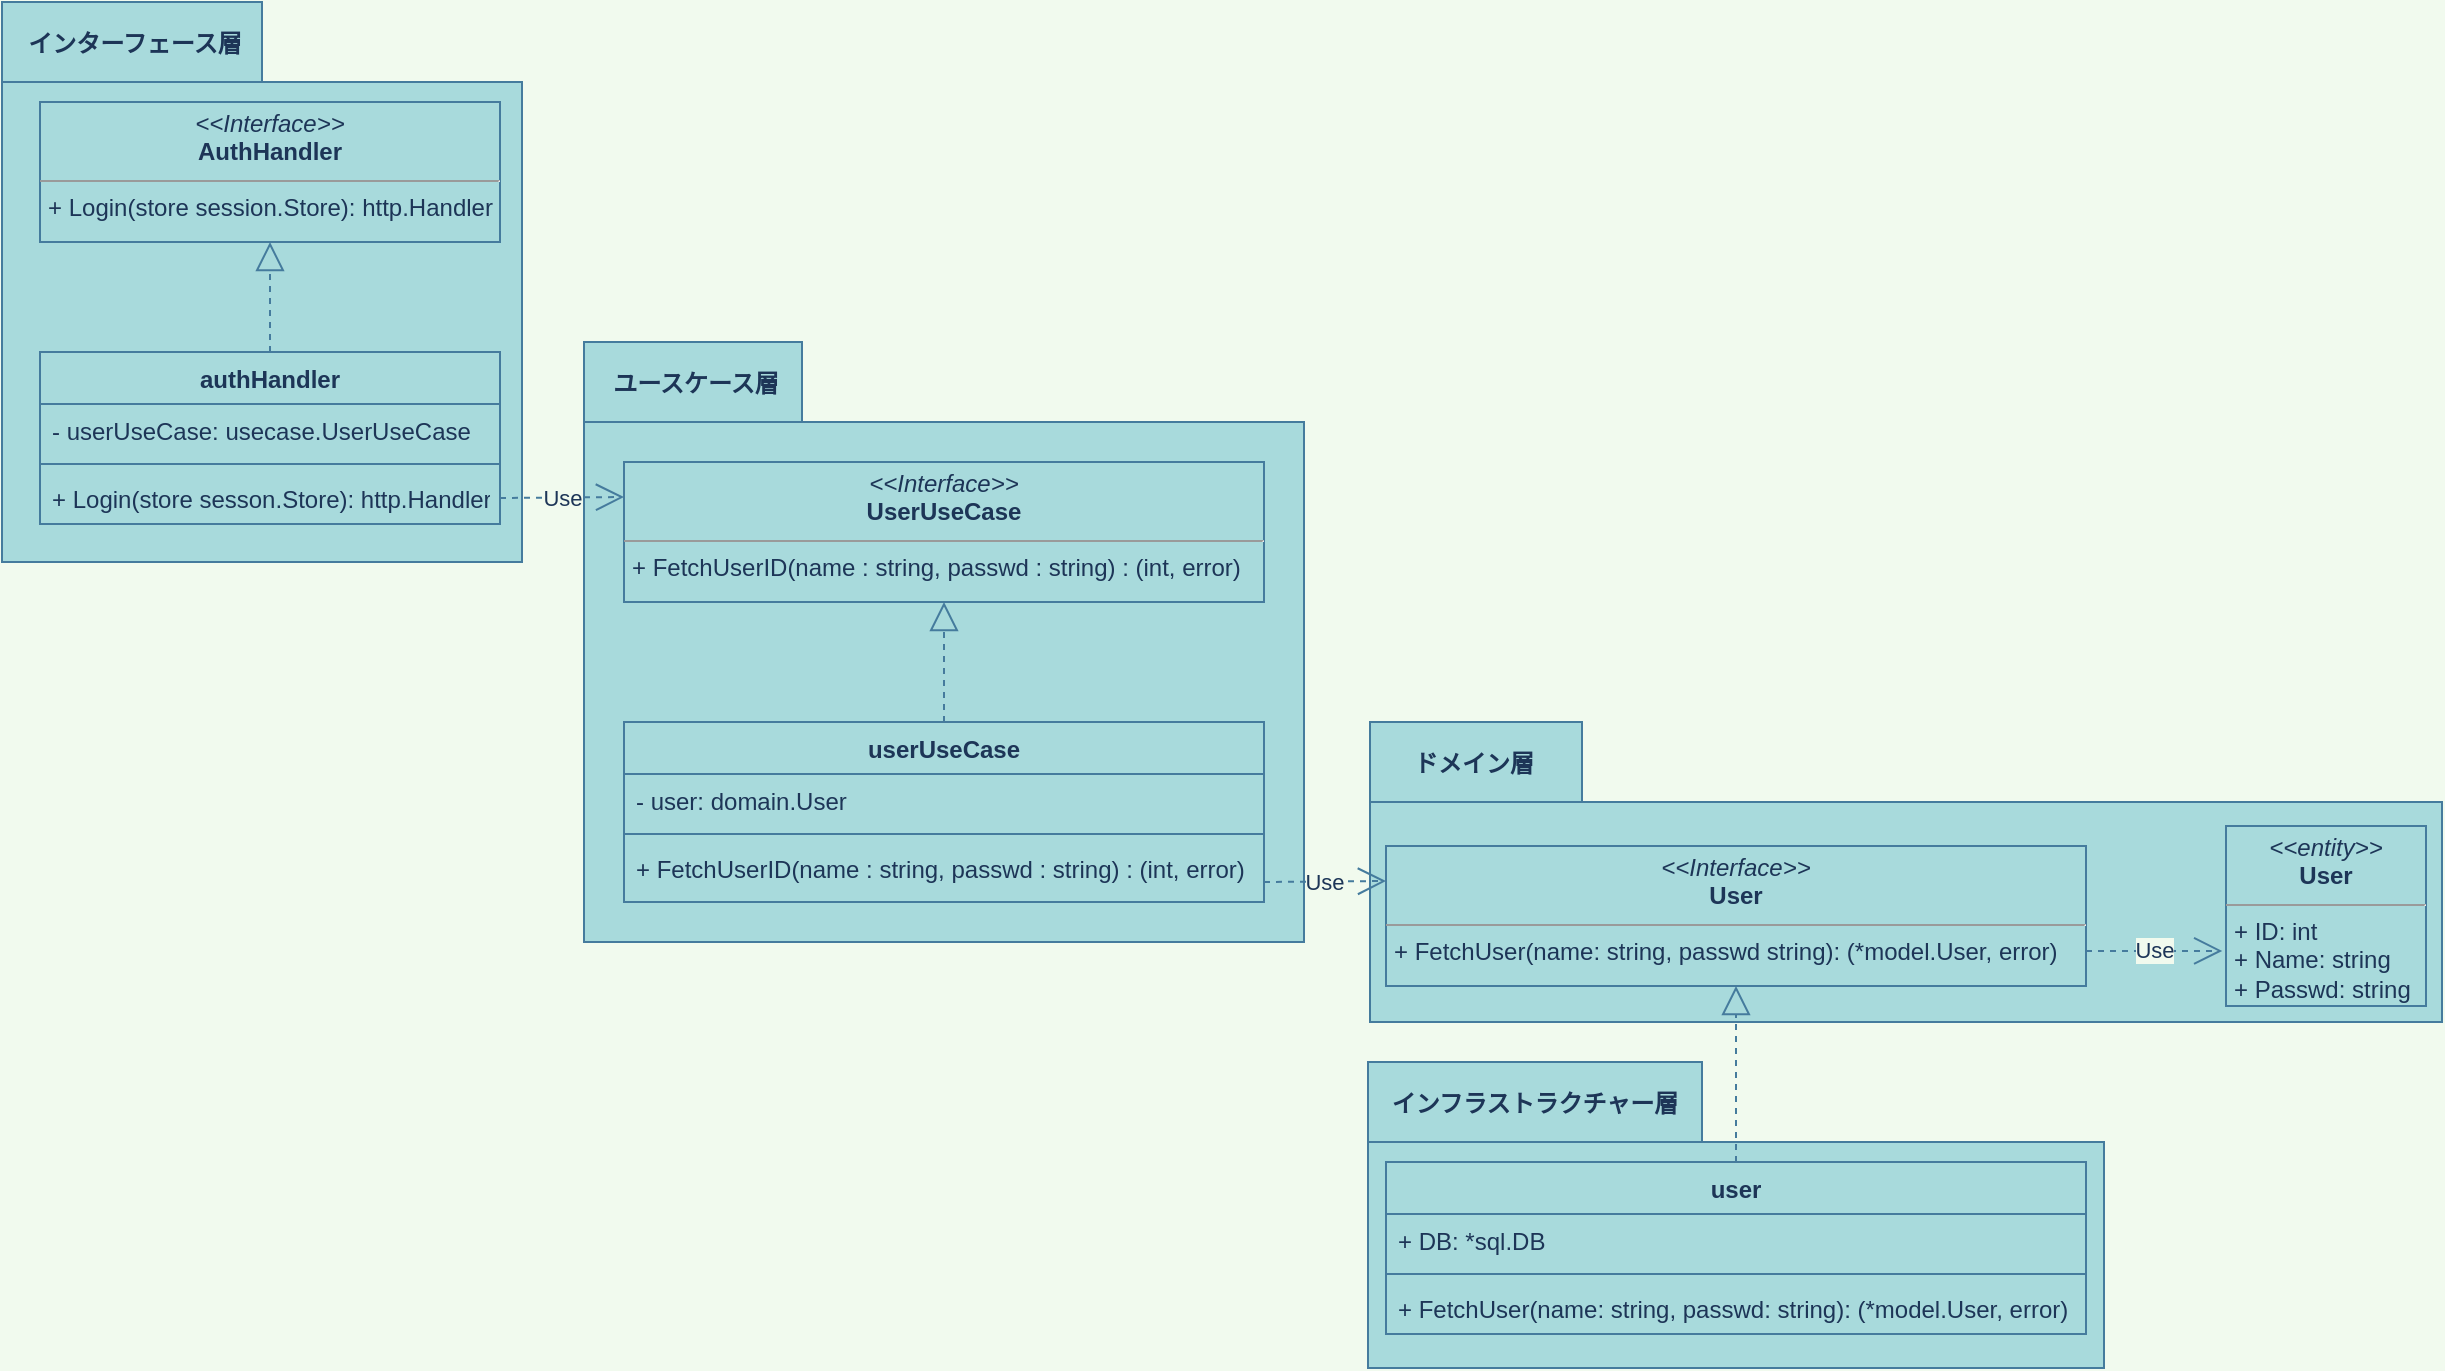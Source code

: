 <mxfile version="13.6.5">
    <diagram id="ROhce6STauWk-Ig_XYBx" name="Page-1">
        <mxGraphModel dx="1229" dy="1667" grid="1" gridSize="10" guides="1" tooltips="1" connect="1" arrows="1" fold="1" page="1" pageScale="1" pageWidth="827" pageHeight="1169" background="#F1FAEE" math="0" shadow="0">
            <root>
                <mxCell id="0"/>
                <mxCell id="1" parent="0"/>
                <mxCell id="41" value="" style="shape=folder;fontStyle=1;spacingTop=10;tabWidth=167;tabHeight=40;tabPosition=left;html=1;rounded=0;sketch=0;fillColor=#A8DADC;strokeColor=#457B9D;fontColor=#1D3557;" vertex="1" parent="1">
                    <mxGeometry x="423" y="490" width="368" height="153" as="geometry"/>
                </mxCell>
                <mxCell id="39" value="" style="shape=folder;fontStyle=1;spacingTop=10;tabWidth=106;tabHeight=40;tabPosition=left;html=1;rounded=0;sketch=0;fillColor=#A8DADC;strokeColor=#457B9D;fontColor=#1D3557;" vertex="1" parent="1">
                    <mxGeometry x="424" y="320" width="536" height="150" as="geometry"/>
                </mxCell>
                <mxCell id="37" value="" style="shape=folder;fontStyle=1;spacingTop=10;tabWidth=130;tabHeight=40;tabPosition=left;html=1;rounded=0;sketch=0;fillColor=#A8DADC;strokeColor=#457B9D;fontColor=#1D3557;" vertex="1" parent="1">
                    <mxGeometry x="-260" y="-40" width="260" height="280" as="geometry"/>
                </mxCell>
                <mxCell id="33" value="" style="shape=folder;fontStyle=1;spacingTop=10;tabWidth=109;tabHeight=40;tabPosition=left;html=1;rounded=0;sketch=0;fillColor=#A8DADC;strokeColor=#457B9D;fontColor=#1D3557;" vertex="1" parent="1">
                    <mxGeometry x="31" y="130" width="360" height="300" as="geometry"/>
                </mxCell>
                <mxCell id="4" value="&lt;p style=&quot;margin: 0px ; margin-top: 4px ; text-align: center&quot;&gt;&lt;i&gt;&amp;lt;&amp;lt;Interface&amp;gt;&amp;gt;&lt;/i&gt;&lt;br&gt;&lt;b&gt;UserUseCase&lt;/b&gt;&lt;/p&gt;&lt;hr size=&quot;1&quot;&gt;&lt;p style=&quot;margin: 0px ; margin-left: 4px&quot;&gt;&lt;/p&gt;&lt;p style=&quot;margin: 0px ; margin-left: 4px&quot;&gt;+ FetchUserID(name : string, passwd : string) : (int, error)&lt;/p&gt;" style="verticalAlign=top;align=left;overflow=fill;fontSize=12;fontFamily=Helvetica;html=1;fillColor=#A8DADC;strokeColor=#457B9D;fontColor=#1D3557;" parent="1" vertex="1">
                    <mxGeometry x="51" y="190" width="320" height="70" as="geometry"/>
                </mxCell>
                <mxCell id="6" value="userUseCase" style="swimlane;fontStyle=1;align=center;verticalAlign=top;childLayout=stackLayout;horizontal=1;startSize=26;horizontalStack=0;resizeParent=1;resizeParentMax=0;resizeLast=0;collapsible=1;marginBottom=0;fillColor=#A8DADC;strokeColor=#457B9D;fontColor=#1D3557;" parent="1" vertex="1">
                    <mxGeometry x="51" y="320" width="320" height="90" as="geometry"/>
                </mxCell>
                <mxCell id="7" value="- user: domain.User" style="text;strokeColor=none;fillColor=none;align=left;verticalAlign=top;spacingLeft=4;spacingRight=4;overflow=hidden;rotatable=0;points=[[0,0.5],[1,0.5]];portConstraint=eastwest;fontColor=#1D3557;" parent="6" vertex="1">
                    <mxGeometry y="26" width="320" height="26" as="geometry"/>
                </mxCell>
                <mxCell id="8" value="" style="line;strokeWidth=1;fillColor=none;align=left;verticalAlign=middle;spacingTop=-1;spacingLeft=3;spacingRight=3;rotatable=0;labelPosition=right;points=[];portConstraint=eastwest;labelBackgroundColor=#F1FAEE;strokeColor=#457B9D;fontColor=#1D3557;" parent="6" vertex="1">
                    <mxGeometry y="52" width="320" height="8" as="geometry"/>
                </mxCell>
                <mxCell id="9" value="+ FetchUserID(name : string, passwd : string) : (int, error)" style="text;strokeColor=none;fillColor=none;align=left;verticalAlign=top;spacingLeft=4;spacingRight=4;overflow=hidden;rotatable=0;points=[[0,0.5],[1,0.5]];portConstraint=eastwest;fontColor=#1D3557;" parent="6" vertex="1">
                    <mxGeometry y="60" width="320" height="30" as="geometry"/>
                </mxCell>
                <mxCell id="11" value="&lt;p style=&quot;margin: 0px ; margin-top: 4px ; text-align: center&quot;&gt;&lt;i&gt;&amp;lt;&amp;lt;Interface&amp;gt;&amp;gt;&lt;/i&gt;&lt;br&gt;&lt;b&gt;User&lt;/b&gt;&lt;/p&gt;&lt;hr size=&quot;1&quot;&gt;&lt;p style=&quot;margin: 0px ; margin-left: 4px&quot;&gt;&lt;/p&gt;&lt;p style=&quot;margin: 0px ; margin-left: 4px&quot;&gt;+ FetchUser(name: string, passwd string): (*model.User, error)&lt;br&gt;&lt;/p&gt;" style="verticalAlign=top;align=left;overflow=fill;fontSize=12;fontFamily=Helvetica;html=1;fillColor=#A8DADC;strokeColor=#457B9D;fontColor=#1D3557;" parent="1" vertex="1">
                    <mxGeometry x="432" y="382" width="350" height="70" as="geometry"/>
                </mxCell>
                <mxCell id="12" value="Use" style="endArrow=open;endSize=12;dashed=1;html=1;exitX=1;exitY=0.667;exitDx=0;exitDy=0;exitPerimeter=0;entryX=0;entryY=0.25;entryDx=0;entryDy=0;labelBackgroundColor=#F1FAEE;strokeColor=#457B9D;fontColor=#1D3557;" parent="1" target="11" edge="1" source="9">
                    <mxGeometry width="160" relative="1" as="geometry">
                        <mxPoint x="361" y="400" as="sourcePoint"/>
                        <mxPoint x="432" y="398" as="targetPoint"/>
                    </mxGeometry>
                </mxCell>
                <mxCell id="13" value="user" style="swimlane;fontStyle=1;align=center;verticalAlign=top;childLayout=stackLayout;horizontal=1;startSize=26;horizontalStack=0;resizeParent=1;resizeParentMax=0;resizeLast=0;collapsible=1;marginBottom=0;fillColor=#A8DADC;strokeColor=#457B9D;fontColor=#1D3557;" parent="1" vertex="1">
                    <mxGeometry x="432" y="540" width="350" height="86" as="geometry"/>
                </mxCell>
                <mxCell id="14" value="+ DB: *sql.DB" style="text;strokeColor=none;fillColor=none;align=left;verticalAlign=top;spacingLeft=4;spacingRight=4;overflow=hidden;rotatable=0;points=[[0,0.5],[1,0.5]];portConstraint=eastwest;fontColor=#1D3557;" parent="13" vertex="1">
                    <mxGeometry y="26" width="350" height="26" as="geometry"/>
                </mxCell>
                <mxCell id="15" value="" style="line;strokeWidth=1;fillColor=none;align=left;verticalAlign=middle;spacingTop=-1;spacingLeft=3;spacingRight=3;rotatable=0;labelPosition=right;points=[];portConstraint=eastwest;labelBackgroundColor=#F1FAEE;strokeColor=#457B9D;fontColor=#1D3557;" parent="13" vertex="1">
                    <mxGeometry y="52" width="350" height="8" as="geometry"/>
                </mxCell>
                <mxCell id="16" value="+ FetchUser(name: string, passwd: string): (*model.User, error)" style="text;strokeColor=none;fillColor=none;align=left;verticalAlign=top;spacingLeft=4;spacingRight=4;overflow=hidden;rotatable=0;points=[[0,0.5],[1,0.5]];portConstraint=eastwest;fontColor=#1D3557;" parent="13" vertex="1">
                    <mxGeometry y="60" width="350" height="26" as="geometry"/>
                </mxCell>
                <mxCell id="17" value="" style="endArrow=block;dashed=1;endFill=0;endSize=12;html=1;exitX=0.5;exitY=0;exitDx=0;exitDy=0;entryX=0.5;entryY=1;entryDx=0;entryDy=0;labelBackgroundColor=#F1FAEE;strokeColor=#457B9D;fontColor=#1D3557;" parent="1" source="13" target="11" edge="1">
                    <mxGeometry width="160" relative="1" as="geometry">
                        <mxPoint x="552" y="462" as="sourcePoint"/>
                        <mxPoint x="712" y="462" as="targetPoint"/>
                    </mxGeometry>
                </mxCell>
                <mxCell id="18" value="&lt;p style=&quot;margin: 0px ; margin-top: 4px ; text-align: center&quot;&gt;&lt;i&gt;&amp;lt;&amp;lt;Interface&amp;gt;&amp;gt;&lt;/i&gt;&lt;br&gt;&lt;b&gt;AuthHandler&lt;/b&gt;&lt;/p&gt;&lt;hr size=&quot;1&quot;&gt;&lt;p style=&quot;margin: 0px ; margin-left: 4px&quot;&gt;&lt;/p&gt;&lt;p style=&quot;margin: 0px ; margin-left: 4px&quot;&gt;+ Login(store session.Store): http.Handler&lt;br&gt;&lt;/p&gt;" style="verticalAlign=top;align=left;overflow=fill;fontSize=12;fontFamily=Helvetica;html=1;fillColor=#A8DADC;strokeColor=#457B9D;fontColor=#1D3557;" vertex="1" parent="1">
                    <mxGeometry x="-241" y="10" width="230" height="70" as="geometry"/>
                </mxCell>
                <mxCell id="19" value="authHandler" style="swimlane;fontStyle=1;align=center;verticalAlign=top;childLayout=stackLayout;horizontal=1;startSize=26;horizontalStack=0;resizeParent=1;resizeParentMax=0;resizeLast=0;collapsible=1;marginBottom=0;fillColor=#A8DADC;strokeColor=#457B9D;fontColor=#1D3557;" vertex="1" parent="1">
                    <mxGeometry x="-241" y="135" width="230" height="86" as="geometry"/>
                </mxCell>
                <mxCell id="20" value="- userUseCase: usecase.UserUseCase" style="text;strokeColor=none;fillColor=none;align=left;verticalAlign=top;spacingLeft=4;spacingRight=4;overflow=hidden;rotatable=0;points=[[0,0.5],[1,0.5]];portConstraint=eastwest;fontColor=#1D3557;" vertex="1" parent="19">
                    <mxGeometry y="26" width="230" height="26" as="geometry"/>
                </mxCell>
                <mxCell id="21" value="" style="line;strokeWidth=1;fillColor=none;align=left;verticalAlign=middle;spacingTop=-1;spacingLeft=3;spacingRight=3;rotatable=0;labelPosition=right;points=[];portConstraint=eastwest;labelBackgroundColor=#F1FAEE;strokeColor=#457B9D;fontColor=#1D3557;" vertex="1" parent="19">
                    <mxGeometry y="52" width="230" height="8" as="geometry"/>
                </mxCell>
                <mxCell id="22" value="+ Login(store sesson.Store): http.Handler" style="text;strokeColor=none;fillColor=none;align=left;verticalAlign=top;spacingLeft=4;spacingRight=4;overflow=hidden;rotatable=0;points=[[0,0.5],[1,0.5]];portConstraint=eastwest;fontColor=#1D3557;" vertex="1" parent="19">
                    <mxGeometry y="60" width="230" height="26" as="geometry"/>
                </mxCell>
                <mxCell id="23" value="Use" style="endArrow=open;endSize=12;dashed=1;html=1;exitX=1;exitY=0.5;exitDx=0;exitDy=0;entryX=0;entryY=0.25;entryDx=0;entryDy=0;labelBackgroundColor=#F1FAEE;strokeColor=#457B9D;fontColor=#1D3557;" edge="1" parent="1" source="22" target="4">
                    <mxGeometry width="160" relative="1" as="geometry">
                        <mxPoint x="-140" y="110" as="sourcePoint"/>
                        <mxPoint x="40" y="213" as="targetPoint"/>
                        <Array as="points"/>
                    </mxGeometry>
                </mxCell>
                <mxCell id="24" value="" style="endArrow=block;dashed=1;endFill=0;endSize=12;html=1;exitX=0.5;exitY=0;exitDx=0;exitDy=0;entryX=0.5;entryY=1;entryDx=0;entryDy=0;labelBackgroundColor=#F1FAEE;strokeColor=#457B9D;fontColor=#1D3557;" edge="1" parent="1" source="19" target="18">
                    <mxGeometry width="160" relative="1" as="geometry">
                        <mxPoint x="-140" y="110" as="sourcePoint"/>
                        <mxPoint x="20" y="110" as="targetPoint"/>
                    </mxGeometry>
                </mxCell>
                <mxCell id="31" value="&lt;p style=&quot;margin: 0px ; margin-top: 4px ; text-align: center&quot;&gt;&lt;i&gt;&amp;lt;&amp;lt;entity&amp;gt;&amp;gt;&lt;/i&gt;&lt;br&gt;&lt;b&gt;User&lt;/b&gt;&lt;/p&gt;&lt;hr size=&quot;1&quot;&gt;&lt;p style=&quot;margin: 0px ; margin-left: 4px&quot;&gt;+ ID: int&lt;br&gt;+ Name: string&lt;/p&gt;&lt;p style=&quot;margin: 0px ; margin-left: 4px&quot;&gt;+ Passwd: string&lt;br&gt;&lt;/p&gt;" style="verticalAlign=top;align=left;overflow=fill;fontSize=12;fontFamily=Helvetica;html=1;rounded=0;sketch=0;fillColor=#A8DADC;strokeColor=#457B9D;fontColor=#1D3557;" vertex="1" parent="1">
                    <mxGeometry x="852" y="372" width="100" height="90" as="geometry"/>
                </mxCell>
                <mxCell id="32" value="Use" style="endArrow=open;endSize=12;dashed=1;html=1;exitX=1;exitY=0.75;exitDx=0;exitDy=0;entryX=0.795;entryY=0.763;entryDx=0;entryDy=0;entryPerimeter=0;labelBackgroundColor=#F1FAEE;strokeColor=#457B9D;fontColor=#1D3557;" edge="1" parent="1" source="11" target="39">
                    <mxGeometry width="160" relative="1" as="geometry">
                        <mxPoint x="710" y="630" as="sourcePoint"/>
                        <mxPoint x="870" y="630" as="targetPoint"/>
                    </mxGeometry>
                </mxCell>
                <mxCell id="35" value="" style="endArrow=block;dashed=1;endFill=0;endSize=12;html=1;exitX=0.5;exitY=0;exitDx=0;exitDy=0;entryX=0.5;entryY=1;entryDx=0;entryDy=0;labelBackgroundColor=#F1FAEE;strokeColor=#457B9D;fontColor=#1D3557;" edge="1" parent="1" source="6" target="4">
                    <mxGeometry width="160" relative="1" as="geometry">
                        <mxPoint x="170" y="340" as="sourcePoint"/>
                        <mxPoint x="330" y="340" as="targetPoint"/>
                    </mxGeometry>
                </mxCell>
                <mxCell id="36" value="ユースケース層" style="text;align=center;fontStyle=1;verticalAlign=middle;spacingLeft=3;spacingRight=3;strokeColor=none;rotatable=0;points=[[0,0.5],[1,0.5]];portConstraint=eastwest;rounded=0;sketch=0;fontColor=#1D3557;" vertex="1" parent="1">
                    <mxGeometry x="42" y="137" width="90" height="26" as="geometry"/>
                </mxCell>
                <mxCell id="38" value="インターフェース層" style="text;align=center;fontStyle=1;verticalAlign=middle;spacingLeft=3;spacingRight=3;strokeColor=none;rotatable=0;points=[[0,0.5],[1,0.5]];portConstraint=eastwest;rounded=0;sketch=0;fontColor=#1D3557;" vertex="1" parent="1">
                    <mxGeometry x="-253" y="-33" width="119" height="26" as="geometry"/>
                </mxCell>
                <mxCell id="40" value="ドメイン層" style="text;align=center;fontStyle=1;verticalAlign=middle;spacingLeft=3;spacingRight=3;strokeColor=none;rotatable=0;points=[[0,0.5],[1,0.5]];portConstraint=eastwest;rounded=0;sketch=0;fontColor=#1D3557;" vertex="1" parent="1">
                    <mxGeometry x="431" y="327" width="90" height="26" as="geometry"/>
                </mxCell>
                <mxCell id="42" value="インフラストラクチャー層" style="text;align=center;fontStyle=1;verticalAlign=middle;spacingLeft=3;spacingRight=3;strokeColor=none;rotatable=0;points=[[0,0.5],[1,0.5]];portConstraint=eastwest;rounded=0;sketch=0;fontColor=#1D3557;" vertex="1" parent="1">
                    <mxGeometry x="432" y="497" width="149" height="26" as="geometry"/>
                </mxCell>
            </root>
        </mxGraphModel>
    </diagram>
</mxfile>